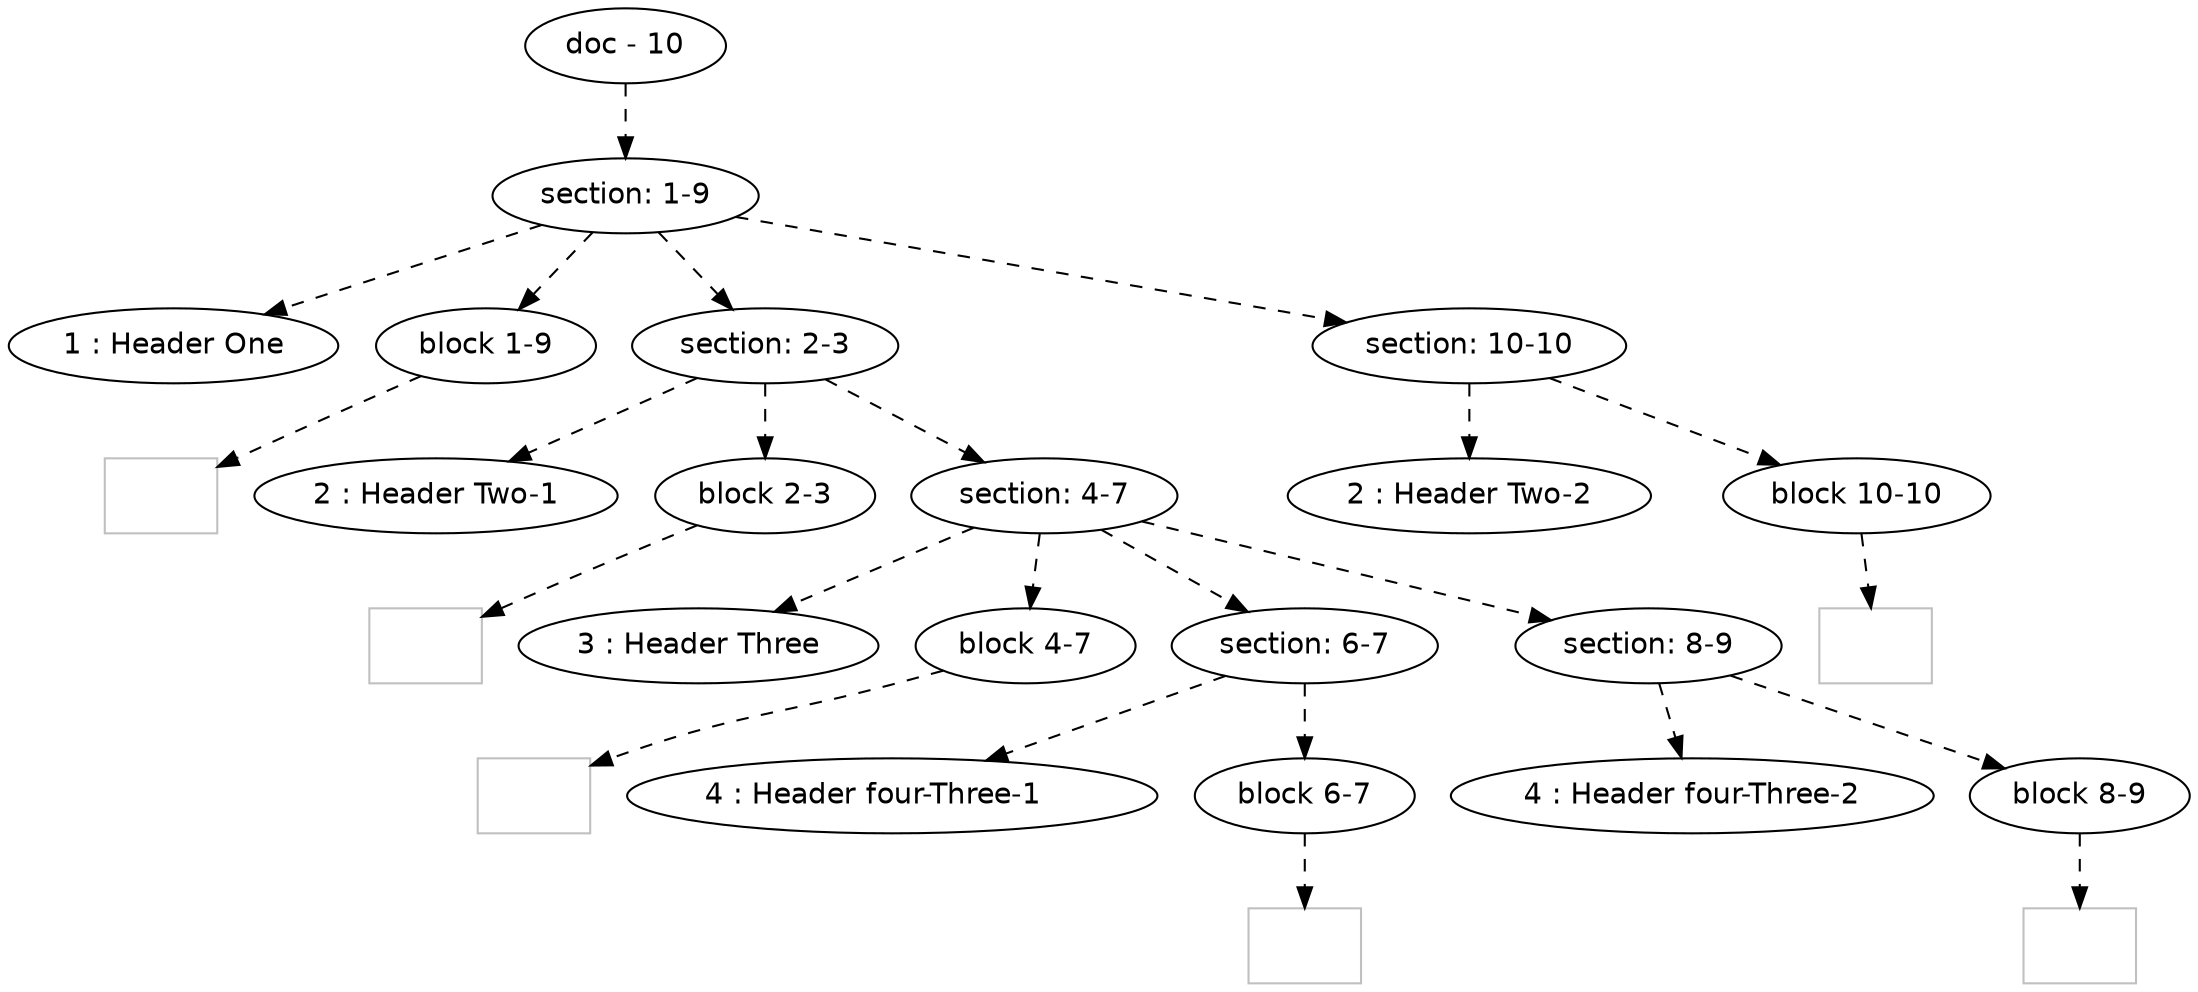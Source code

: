 digraph hierarchy {

node [fontname=Helvetica]
edge [style=dashed]

doc_0 [label="doc - 10"]


doc_0 -> { section_1}
{rank=same; section_1}

section_1 [label="section: 1-9"]


section_1 -> { header_2 block_3 section_4 section_5}
{rank=same; header_2 block_3 section_4 section_5}

header_2 [label="1 : Header One"]

block_3 [label="block 1-9"]

section_4 [label="section: 2-3"]

section_5 [label="section: 10-10"]



block_3 -> leaf_6
leaf_6  [color=Gray,shape=rectangle,fontname=Inconsolata,label=""]
section_4 -> { header_7 block_8 section_9}
{rank=same; header_7 block_8 section_9}

header_7 [label="2 : Header Two-1"]

block_8 [label="block 2-3"]

section_9 [label="section: 4-7"]



block_8 -> leaf_10
leaf_10  [color=Gray,shape=rectangle,fontname=Inconsolata,label="
"]
section_9 -> { header_11 block_12 section_13 section_14}
{rank=same; header_11 block_12 section_13 section_14}

header_11 [label="3 : Header Three"]

block_12 [label="block 4-7"]

section_13 [label="section: 6-7"]

section_14 [label="section: 8-9"]



block_12 -> leaf_15
leaf_15  [color=Gray,shape=rectangle,fontname=Inconsolata,label="    
"]
section_13 -> { header_16 block_17}
{rank=same; header_16 block_17}

header_16 [label="4 : Header four-Three-1    "]

block_17 [label="block 6-7"]



block_17 -> leaf_18
leaf_18  [color=Gray,shape=rectangle,fontname=Inconsolata,label="
"]
section_14 -> { header_19 block_20}
{rank=same; header_19 block_20}

header_19 [label="4 : Header four-Three-2"]

block_20 [label="block 8-9"]



block_20 -> leaf_21
leaf_21  [color=Gray,shape=rectangle,fontname=Inconsolata,label="
"]
section_5 -> { header_22 block_23}
{rank=same; header_22 block_23}

header_22 [label="2 : Header Two-2"]

block_23 [label="block 10-10"]



block_23 -> leaf_24
leaf_24  [color=Gray,shape=rectangle,fontname=Inconsolata,label=""]

}
